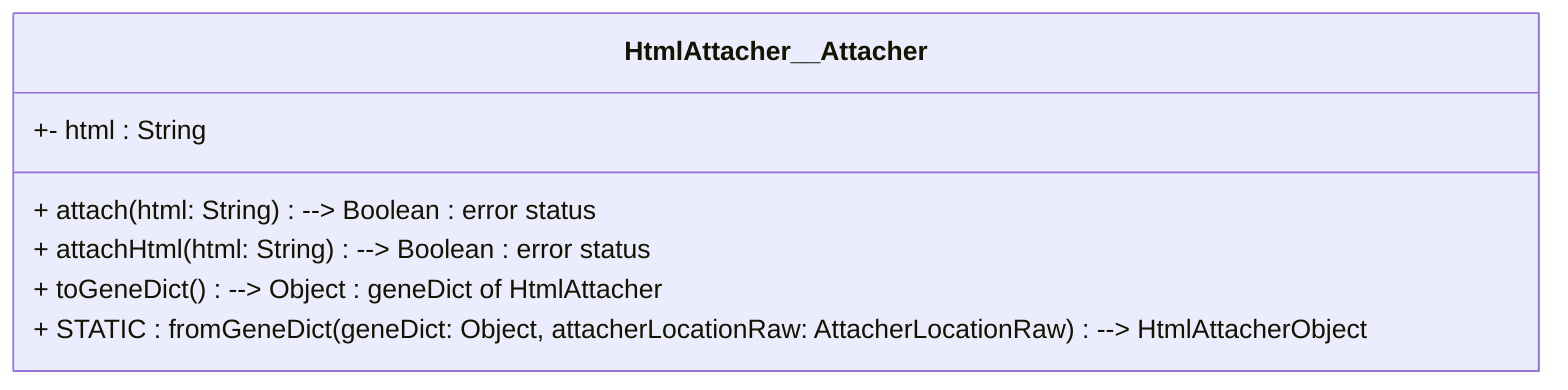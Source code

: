 classDiagram
class HtmlAttacher__Attacher {
   +- html : String

   + attach (html: String) --> Boolean : error status

   + attachHtml (html: String) --> Boolean : error status

   + toGeneDict () --> Object : geneDict of HtmlAttacher

   + STATIC : fromGeneDict (geneDict: Object, attacherLocationRaw: AttacherLocationRaw) --> HtmlAttacherObject
}